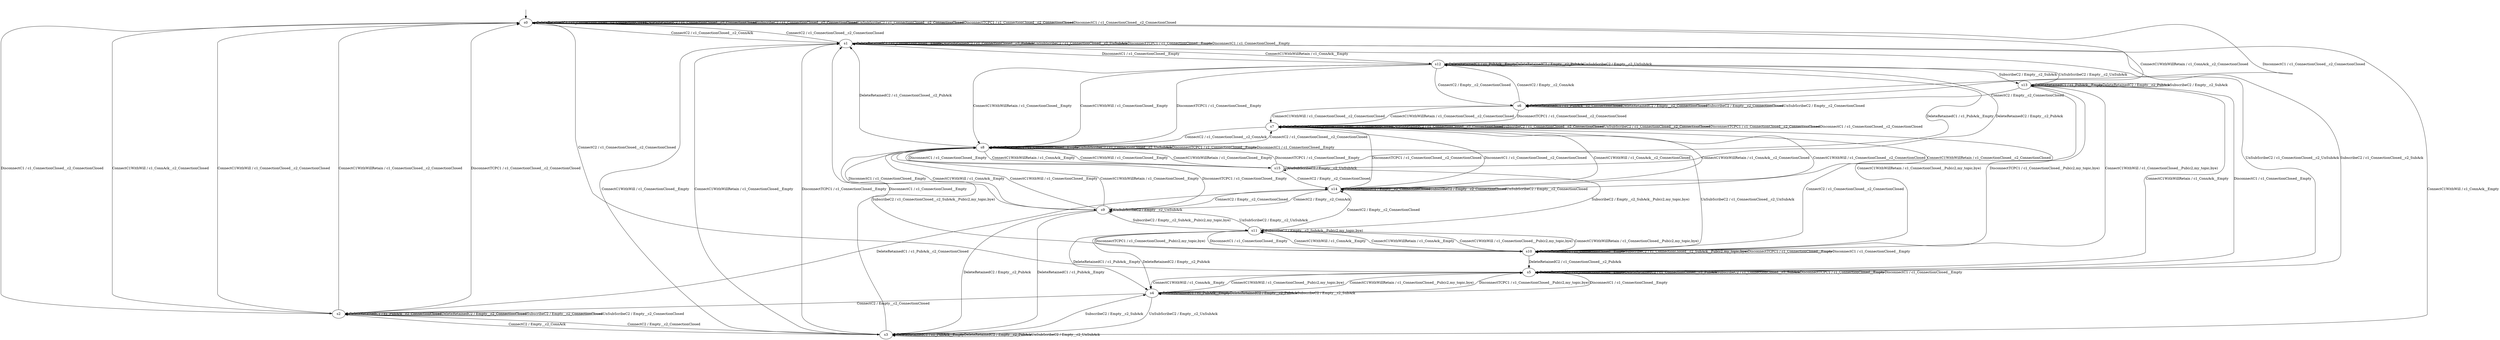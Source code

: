 digraph h5 {
s0 [label="s0"];
s1 [label="s1"];
s2 [label="s2"];
s3 [label="s3"];
s4 [label="s4"];
s5 [label="s5"];
s6 [label="s6"];
s7 [label="s7"];
s8 [label="s8"];
s9 [label="s9"];
s10 [label="s10"];
s11 [label="s11"];
s12 [label="s12"];
s13 [label="s13"];
s14 [label="s14"];
s15 [label="s15"];
s0 -> s1 [label="ConnectC2 / c1_ConnectionClosed__c2_ConnAck"];
s0 -> s2 [label="ConnectC1WithWill / c1_ConnAck__c2_ConnectionClosed"];
s0 -> s6 [label="ConnectC1WithWillRetain / c1_ConnAck__c2_ConnectionClosed"];
s0 -> s0 [label="DeleteRetainedC1 / c1_ConnectionClosed__c2_ConnectionClosed"];
s0 -> s0 [label="DeleteRetainedC2 / c1_ConnectionClosed__c2_ConnectionClosed"];
s0 -> s0 [label="SubscribeC2 / c1_ConnectionClosed__c2_ConnectionClosed"];
s0 -> s0 [label="UnSubScribeC2 / c1_ConnectionClosed__c2_ConnectionClosed"];
s0 -> s0 [label="DisconnectTCPC1 / c1_ConnectionClosed__c2_ConnectionClosed"];
s0 -> s0 [label="DisconnectC1 / c1_ConnectionClosed__c2_ConnectionClosed"];
s1 -> s0 [label="ConnectC2 / c1_ConnectionClosed__c2_ConnectionClosed"];
s1 -> s3 [label="ConnectC1WithWill / c1_ConnAck__Empty"];
s1 -> s12 [label="ConnectC1WithWillRetain / c1_ConnAck__Empty"];
s1 -> s1 [label="DeleteRetainedC1 / c1_ConnectionClosed__Empty"];
s1 -> s1 [label="DeleteRetainedC2 / c1_ConnectionClosed__c2_PubAck"];
s1 -> s5 [label="SubscribeC2 / c1_ConnectionClosed__c2_SubAck"];
s1 -> s1 [label="UnSubScribeC2 / c1_ConnectionClosed__c2_UnSubAck"];
s1 -> s1 [label="DisconnectTCPC1 / c1_ConnectionClosed__Empty"];
s1 -> s1 [label="DisconnectC1 / c1_ConnectionClosed__Empty"];
s2 -> s3 [label="ConnectC2 / Empty__c2_ConnAck"];
s2 -> s0 [label="ConnectC1WithWill / c1_ConnectionClosed__c2_ConnectionClosed"];
s2 -> s0 [label="ConnectC1WithWillRetain / c1_ConnectionClosed__c2_ConnectionClosed"];
s2 -> s2 [label="DeleteRetainedC1 / c1_PubAck__c2_ConnectionClosed"];
s2 -> s2 [label="DeleteRetainedC2 / Empty__c2_ConnectionClosed"];
s2 -> s2 [label="SubscribeC2 / Empty__c2_ConnectionClosed"];
s2 -> s2 [label="UnSubScribeC2 / Empty__c2_ConnectionClosed"];
s2 -> s0 [label="DisconnectTCPC1 / c1_ConnectionClosed__c2_ConnectionClosed"];
s2 -> s0 [label="DisconnectC1 / c1_ConnectionClosed__c2_ConnectionClosed"];
s3 -> s2 [label="ConnectC2 / Empty__c2_ConnectionClosed"];
s3 -> s1 [label="ConnectC1WithWill / c1_ConnectionClosed__Empty"];
s3 -> s1 [label="ConnectC1WithWillRetain / c1_ConnectionClosed__Empty"];
s3 -> s3 [label="DeleteRetainedC1 / c1_PubAck__Empty"];
s3 -> s3 [label="DeleteRetainedC2 / Empty__c2_PubAck"];
s3 -> s4 [label="SubscribeC2 / Empty__c2_SubAck"];
s3 -> s3 [label="UnSubScribeC2 / Empty__c2_UnSubAck"];
s3 -> s1 [label="DisconnectTCPC1 / c1_ConnectionClosed__Empty"];
s3 -> s1 [label="DisconnectC1 / c1_ConnectionClosed__Empty"];
s4 -> s2 [label="ConnectC2 / Empty__c2_ConnectionClosed"];
s4 -> s5 [label="ConnectC1WithWill / c1_ConnectionClosed__Pub(c2,my_topic,bye)"];
s4 -> s5 [label="ConnectC1WithWillRetain / c1_ConnectionClosed__Pub(c2,my_topic,bye)"];
s4 -> s4 [label="DeleteRetainedC1 / c1_PubAck__Empty"];
s4 -> s4 [label="DeleteRetainedC2 / Empty__c2_PubAck"];
s4 -> s4 [label="SubscribeC2 / Empty__c2_SubAck"];
s4 -> s3 [label="UnSubScribeC2 / Empty__c2_UnSubAck"];
s4 -> s5 [label="DisconnectTCPC1 / c1_ConnectionClosed__Pub(c2,my_topic,bye)"];
s4 -> s5 [label="DisconnectC1 / c1_ConnectionClosed__Empty"];
s5 -> s0 [label="ConnectC2 / c1_ConnectionClosed__c2_ConnectionClosed"];
s5 -> s4 [label="ConnectC1WithWill / c1_ConnAck__Empty"];
s5 -> s13 [label="ConnectC1WithWillRetain / c1_ConnAck__Empty"];
s5 -> s5 [label="DeleteRetainedC1 / c1_ConnectionClosed__Empty"];
s5 -> s5 [label="DeleteRetainedC2 / c1_ConnectionClosed__c2_PubAck"];
s5 -> s5 [label="SubscribeC2 / c1_ConnectionClosed__c2_SubAck"];
s5 -> s1 [label="UnSubScribeC2 / c1_ConnectionClosed__c2_UnSubAck"];
s5 -> s5 [label="DisconnectTCPC1 / c1_ConnectionClosed__Empty"];
s5 -> s5 [label="DisconnectC1 / c1_ConnectionClosed__Empty"];
s6 -> s12 [label="ConnectC2 / Empty__c2_ConnAck"];
s6 -> s7 [label="ConnectC1WithWill / c1_ConnectionClosed__c2_ConnectionClosed"];
s6 -> s7 [label="ConnectC1WithWillRetain / c1_ConnectionClosed__c2_ConnectionClosed"];
s6 -> s6 [label="DeleteRetainedC1 / c1_PubAck__c2_ConnectionClosed"];
s6 -> s6 [label="DeleteRetainedC2 / Empty__c2_ConnectionClosed"];
s6 -> s6 [label="SubscribeC2 / Empty__c2_ConnectionClosed"];
s6 -> s6 [label="UnSubScribeC2 / Empty__c2_ConnectionClosed"];
s6 -> s7 [label="DisconnectTCPC1 / c1_ConnectionClosed__c2_ConnectionClosed"];
s6 -> s0 [label="DisconnectC1 / c1_ConnectionClosed__c2_ConnectionClosed"];
s7 -> s8 [label="ConnectC2 / c1_ConnectionClosed__c2_ConnAck"];
s7 -> s14 [label="ConnectC1WithWill / c1_ConnAck__c2_ConnectionClosed"];
s7 -> s14 [label="ConnectC1WithWillRetain / c1_ConnAck__c2_ConnectionClosed"];
s7 -> s7 [label="DeleteRetainedC1 / c1_ConnectionClosed__c2_ConnectionClosed"];
s7 -> s7 [label="DeleteRetainedC2 / c1_ConnectionClosed__c2_ConnectionClosed"];
s7 -> s7 [label="SubscribeC2 / c1_ConnectionClosed__c2_ConnectionClosed"];
s7 -> s7 [label="UnSubScribeC2 / c1_ConnectionClosed__c2_ConnectionClosed"];
s7 -> s7 [label="DisconnectTCPC1 / c1_ConnectionClosed__c2_ConnectionClosed"];
s7 -> s7 [label="DisconnectC1 / c1_ConnectionClosed__c2_ConnectionClosed"];
s8 -> s7 [label="ConnectC2 / c1_ConnectionClosed__c2_ConnectionClosed"];
s8 -> s9 [label="ConnectC1WithWill / c1_ConnAck__Empty"];
s8 -> s15 [label="ConnectC1WithWillRetain / c1_ConnAck__Empty"];
s8 -> s8 [label="DeleteRetainedC1 / c1_ConnectionClosed__Empty"];
s8 -> s1 [label="DeleteRetainedC2 / c1_ConnectionClosed__c2_PubAck"];
s8 -> s10 [label="SubscribeC2 / c1_ConnectionClosed__c2_SubAck__Pub(c2,my_topic,bye)"];
s8 -> s8 [label="UnSubScribeC2 / c1_ConnectionClosed__c2_UnSubAck"];
s8 -> s8 [label="DisconnectTCPC1 / c1_ConnectionClosed__Empty"];
s8 -> s8 [label="DisconnectC1 / c1_ConnectionClosed__Empty"];
s9 -> s14 [label="ConnectC2 / Empty__c2_ConnectionClosed"];
s9 -> s8 [label="ConnectC1WithWill / c1_ConnectionClosed__Empty"];
s9 -> s8 [label="ConnectC1WithWillRetain / c1_ConnectionClosed__Empty"];
s9 -> s3 [label="DeleteRetainedC1 / c1_PubAck__Empty"];
s9 -> s3 [label="DeleteRetainedC2 / Empty__c2_PubAck"];
s9 -> s11 [label="SubscribeC2 / Empty__c2_SubAck__Pub(c2,my_topic,bye)"];
s9 -> s9 [label="UnSubScribeC2 / Empty__c2_UnSubAck"];
s9 -> s8 [label="DisconnectTCPC1 / c1_ConnectionClosed__Empty"];
s9 -> s8 [label="DisconnectC1 / c1_ConnectionClosed__Empty"];
s10 -> s7 [label="ConnectC2 / c1_ConnectionClosed__c2_ConnectionClosed"];
s10 -> s11 [label="ConnectC1WithWill / c1_ConnAck__Empty"];
s10 -> s11 [label="ConnectC1WithWillRetain / c1_ConnAck__Empty"];
s10 -> s10 [label="DeleteRetainedC1 / c1_ConnectionClosed__Empty"];
s10 -> s5 [label="DeleteRetainedC2 / c1_ConnectionClosed__c2_PubAck"];
s10 -> s10 [label="SubscribeC2 / c1_ConnectionClosed__c2_SubAck__Pub(c2,my_topic,bye)"];
s10 -> s8 [label="UnSubScribeC2 / c1_ConnectionClosed__c2_UnSubAck"];
s10 -> s10 [label="DisconnectTCPC1 / c1_ConnectionClosed__Empty"];
s10 -> s10 [label="DisconnectC1 / c1_ConnectionClosed__Empty"];
s11 -> s14 [label="ConnectC2 / Empty__c2_ConnectionClosed"];
s11 -> s10 [label="ConnectC1WithWill / c1_ConnectionClosed__Pub(c2,my_topic,bye)"];
s11 -> s10 [label="ConnectC1WithWillRetain / c1_ConnectionClosed__Pub(c2,my_topic,bye)"];
s11 -> s4 [label="DeleteRetainedC1 / c1_PubAck__Empty"];
s11 -> s4 [label="DeleteRetainedC2 / Empty__c2_PubAck"];
s11 -> s11 [label="SubscribeC2 / Empty__c2_SubAck__Pub(c2,my_topic,bye)"];
s11 -> s9 [label="UnSubScribeC2 / Empty__c2_UnSubAck"];
s11 -> s10 [label="DisconnectTCPC1 / c1_ConnectionClosed__Pub(c2,my_topic,bye)"];
s11 -> s10 [label="DisconnectC1 / c1_ConnectionClosed__Empty"];
s12 -> s6 [label="ConnectC2 / Empty__c2_ConnectionClosed"];
s12 -> s8 [label="ConnectC1WithWill / c1_ConnectionClosed__Empty"];
s12 -> s8 [label="ConnectC1WithWillRetain / c1_ConnectionClosed__Empty"];
s12 -> s12 [label="DeleteRetainedC1 / c1_PubAck__Empty"];
s12 -> s12 [label="DeleteRetainedC2 / Empty__c2_PubAck"];
s12 -> s13 [label="SubscribeC2 / Empty__c2_SubAck"];
s12 -> s12 [label="UnSubScribeC2 / Empty__c2_UnSubAck"];
s12 -> s8 [label="DisconnectTCPC1 / c1_ConnectionClosed__Empty"];
s12 -> s1 [label="DisconnectC1 / c1_ConnectionClosed__Empty"];
s13 -> s6 [label="ConnectC2 / Empty__c2_ConnectionClosed"];
s13 -> s10 [label="ConnectC1WithWill / c1_ConnectionClosed__Pub(c2,my_topic,bye)"];
s13 -> s10 [label="ConnectC1WithWillRetain / c1_ConnectionClosed__Pub(c2,my_topic,bye)"];
s13 -> s13 [label="DeleteRetainedC1 / c1_PubAck__Empty"];
s13 -> s13 [label="DeleteRetainedC2 / Empty__c2_PubAck"];
s13 -> s13 [label="SubscribeC2 / Empty__c2_SubAck"];
s13 -> s12 [label="UnSubScribeC2 / Empty__c2_UnSubAck"];
s13 -> s10 [label="DisconnectTCPC1 / c1_ConnectionClosed__Pub(c2,my_topic,bye)"];
s13 -> s5 [label="DisconnectC1 / c1_ConnectionClosed__Empty"];
s14 -> s9 [label="ConnectC2 / Empty__c2_ConnAck"];
s14 -> s7 [label="ConnectC1WithWill / c1_ConnectionClosed__c2_ConnectionClosed"];
s14 -> s7 [label="ConnectC1WithWillRetain / c1_ConnectionClosed__c2_ConnectionClosed"];
s14 -> s2 [label="DeleteRetainedC1 / c1_PubAck__c2_ConnectionClosed"];
s14 -> s14 [label="DeleteRetainedC2 / Empty__c2_ConnectionClosed"];
s14 -> s14 [label="SubscribeC2 / Empty__c2_ConnectionClosed"];
s14 -> s14 [label="UnSubScribeC2 / Empty__c2_ConnectionClosed"];
s14 -> s7 [label="DisconnectTCPC1 / c1_ConnectionClosed__c2_ConnectionClosed"];
s14 -> s7 [label="DisconnectC1 / c1_ConnectionClosed__c2_ConnectionClosed"];
s15 -> s14 [label="ConnectC2 / Empty__c2_ConnectionClosed"];
s15 -> s8 [label="ConnectC1WithWill / c1_ConnectionClosed__Empty"];
s15 -> s8 [label="ConnectC1WithWillRetain / c1_ConnectionClosed__Empty"];
s15 -> s12 [label="DeleteRetainedC1 / c1_PubAck__Empty"];
s15 -> s12 [label="DeleteRetainedC2 / Empty__c2_PubAck"];
s15 -> s11 [label="SubscribeC2 / Empty__c2_SubAck__Pub(c2,my_topic,bye)"];
s15 -> s15 [label="UnSubScribeC2 / Empty__c2_UnSubAck"];
s15 -> s8 [label="DisconnectTCPC1 / c1_ConnectionClosed__Empty"];
s15 -> s8 [label="DisconnectC1 / c1_ConnectionClosed__Empty"];
__start0 [shape=none, label=""];
__start0 -> s0 [label=""];
}
